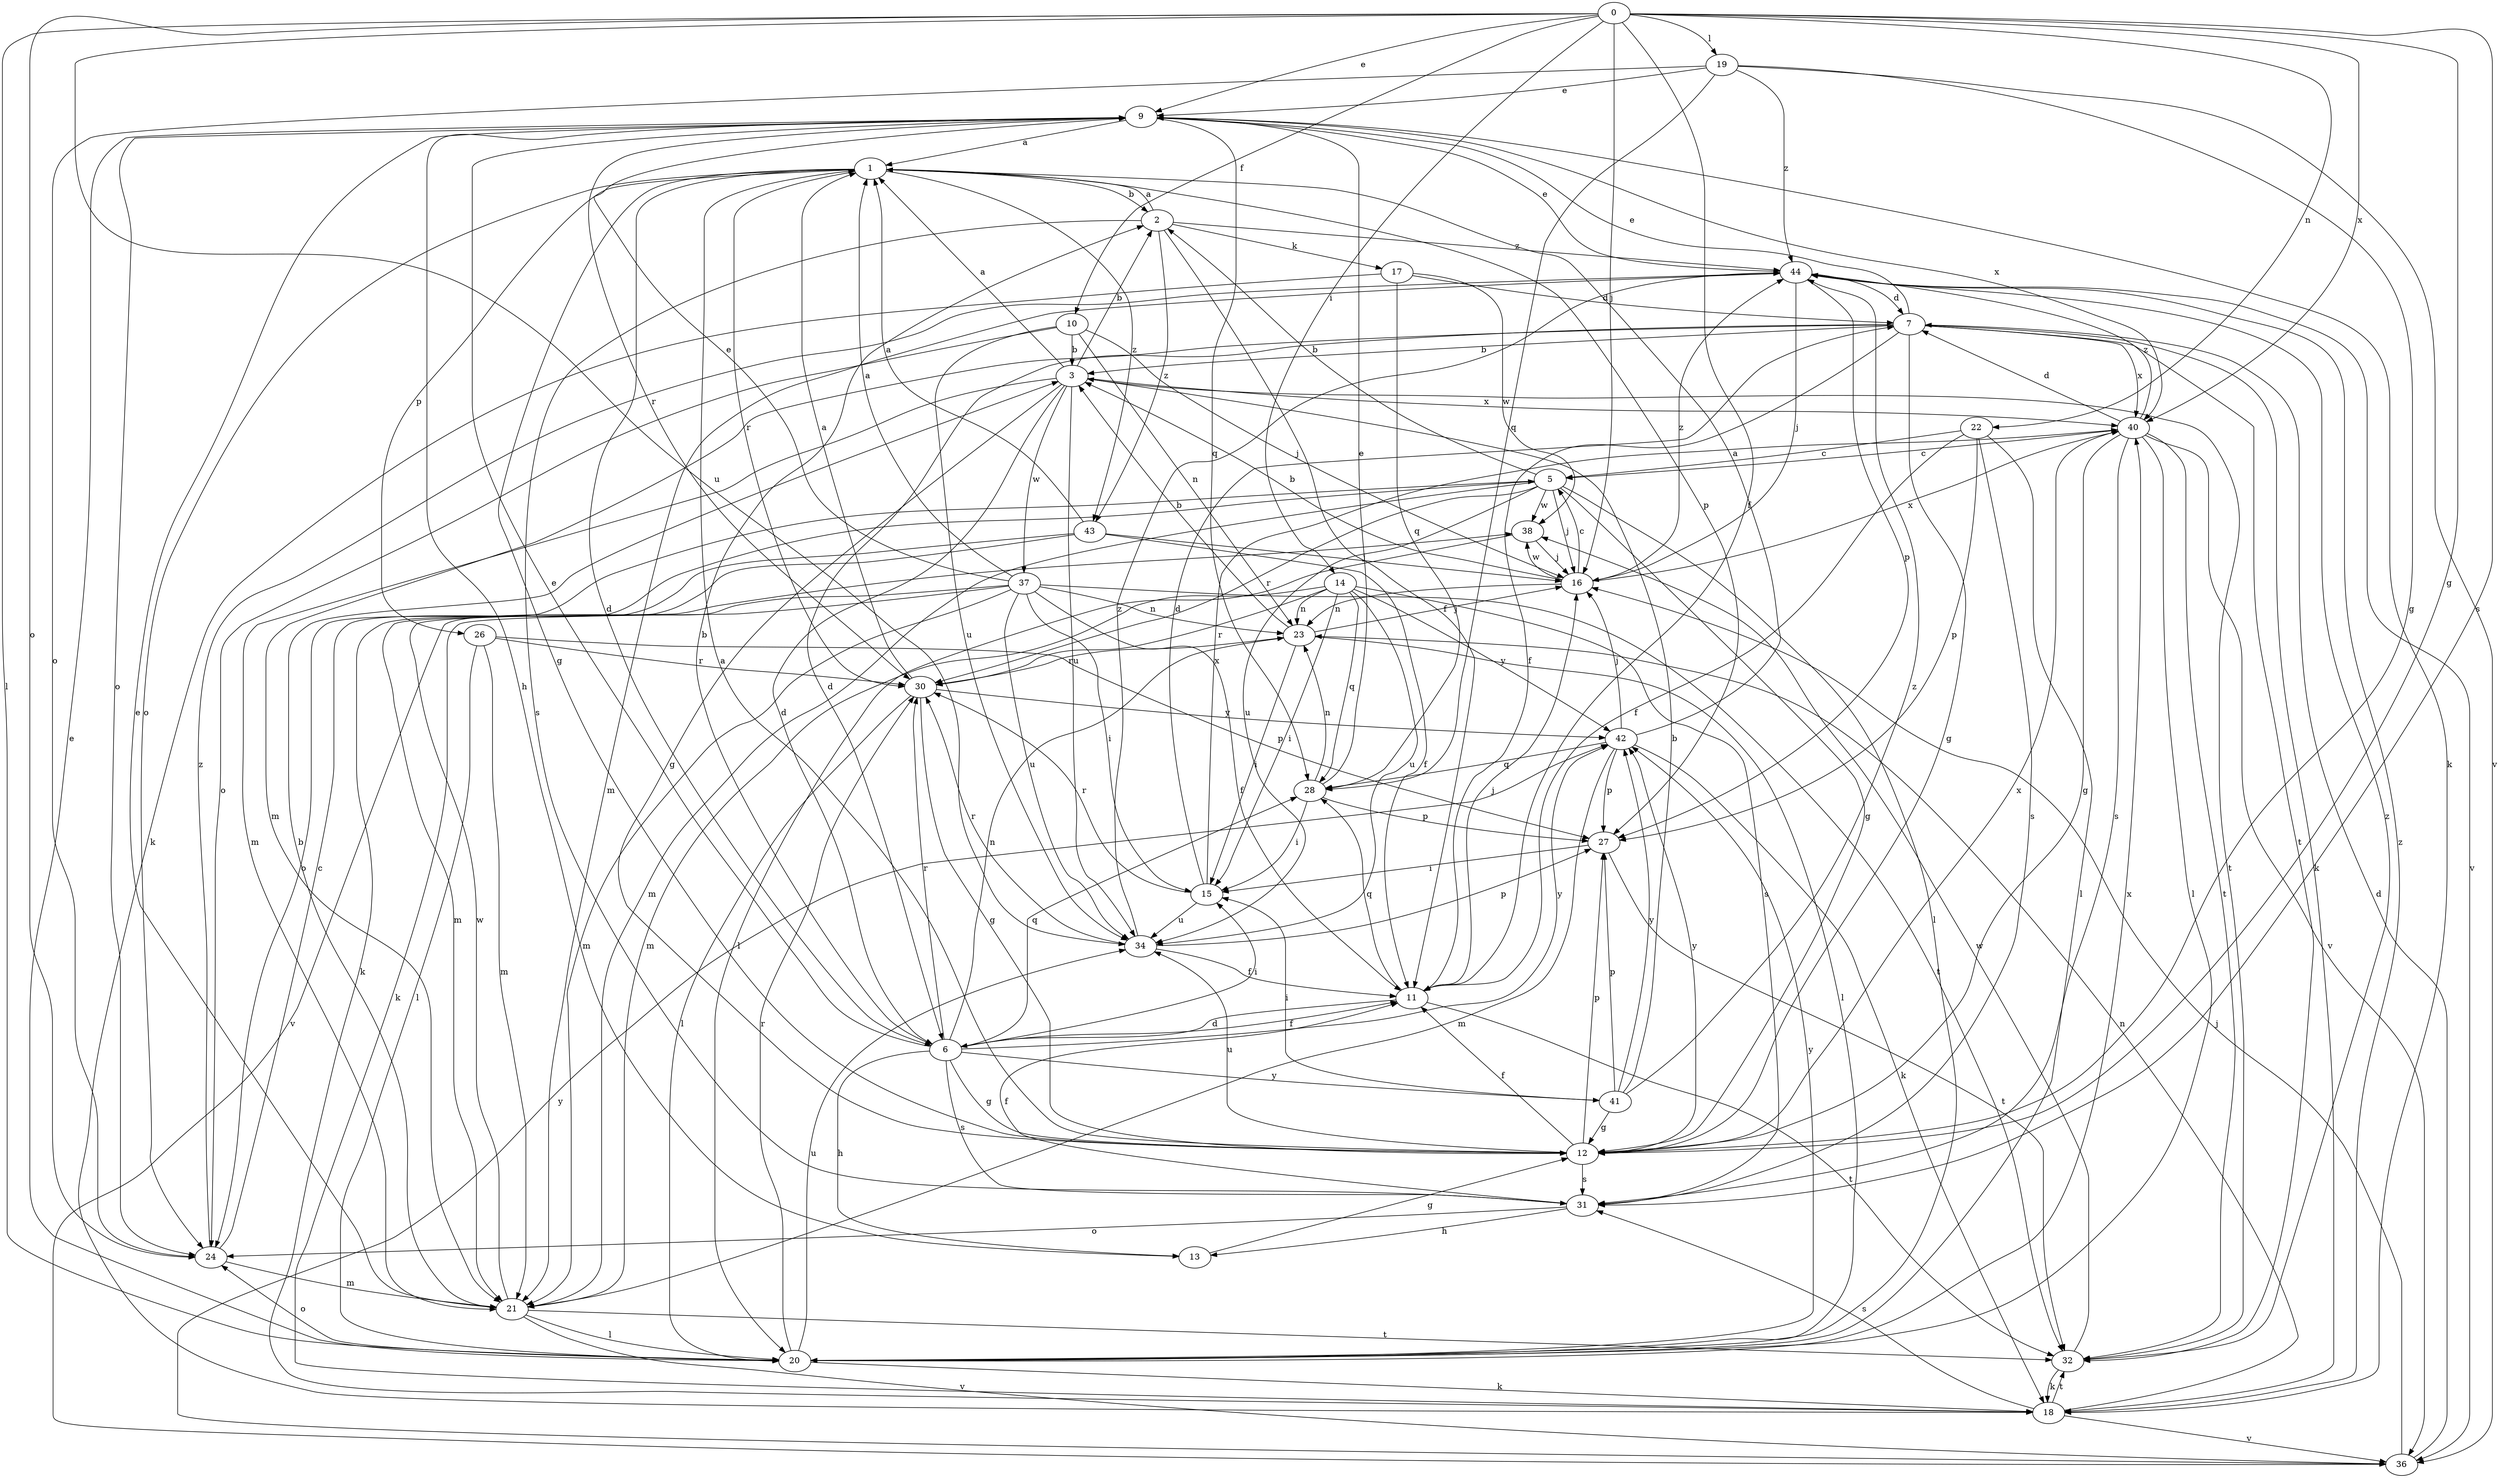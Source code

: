 strict digraph  {
0;
1;
2;
3;
5;
6;
7;
9;
10;
11;
12;
13;
14;
15;
16;
17;
18;
19;
20;
21;
22;
23;
24;
26;
27;
28;
30;
31;
32;
34;
36;
37;
38;
40;
41;
42;
43;
44;
0 -> 9  [label=e];
0 -> 10  [label=f];
0 -> 11  [label=f];
0 -> 12  [label=g];
0 -> 14  [label=i];
0 -> 16  [label=j];
0 -> 19  [label=l];
0 -> 20  [label=l];
0 -> 22  [label=n];
0 -> 24  [label=o];
0 -> 31  [label=s];
0 -> 34  [label=u];
0 -> 40  [label=x];
1 -> 2  [label=b];
1 -> 6  [label=d];
1 -> 12  [label=g];
1 -> 24  [label=o];
1 -> 26  [label=p];
1 -> 27  [label=p];
1 -> 30  [label=r];
1 -> 43  [label=z];
2 -> 1  [label=a];
2 -> 11  [label=f];
2 -> 17  [label=k];
2 -> 31  [label=s];
2 -> 43  [label=z];
2 -> 44  [label=z];
3 -> 1  [label=a];
3 -> 2  [label=b];
3 -> 6  [label=d];
3 -> 12  [label=g];
3 -> 21  [label=m];
3 -> 32  [label=t];
3 -> 34  [label=u];
3 -> 37  [label=w];
3 -> 40  [label=x];
5 -> 2  [label=b];
5 -> 12  [label=g];
5 -> 16  [label=j];
5 -> 20  [label=l];
5 -> 21  [label=m];
5 -> 24  [label=o];
5 -> 30  [label=r];
5 -> 34  [label=u];
5 -> 38  [label=w];
6 -> 2  [label=b];
6 -> 9  [label=e];
6 -> 11  [label=f];
6 -> 12  [label=g];
6 -> 13  [label=h];
6 -> 15  [label=i];
6 -> 23  [label=n];
6 -> 28  [label=q];
6 -> 30  [label=r];
6 -> 31  [label=s];
6 -> 41  [label=y];
6 -> 42  [label=y];
7 -> 3  [label=b];
7 -> 6  [label=d];
7 -> 9  [label=e];
7 -> 11  [label=f];
7 -> 12  [label=g];
7 -> 18  [label=k];
7 -> 21  [label=m];
7 -> 32  [label=t];
7 -> 40  [label=x];
9 -> 1  [label=a];
9 -> 13  [label=h];
9 -> 18  [label=k];
9 -> 24  [label=o];
9 -> 28  [label=q];
9 -> 30  [label=r];
9 -> 40  [label=x];
10 -> 3  [label=b];
10 -> 16  [label=j];
10 -> 23  [label=n];
10 -> 24  [label=o];
10 -> 34  [label=u];
11 -> 6  [label=d];
11 -> 16  [label=j];
11 -> 28  [label=q];
11 -> 32  [label=t];
12 -> 1  [label=a];
12 -> 11  [label=f];
12 -> 27  [label=p];
12 -> 31  [label=s];
12 -> 34  [label=u];
12 -> 40  [label=x];
12 -> 42  [label=y];
13 -> 12  [label=g];
14 -> 15  [label=i];
14 -> 21  [label=m];
14 -> 23  [label=n];
14 -> 28  [label=q];
14 -> 30  [label=r];
14 -> 31  [label=s];
14 -> 34  [label=u];
14 -> 42  [label=y];
15 -> 7  [label=d];
15 -> 30  [label=r];
15 -> 34  [label=u];
15 -> 40  [label=x];
16 -> 3  [label=b];
16 -> 5  [label=c];
16 -> 23  [label=n];
16 -> 38  [label=w];
16 -> 40  [label=x];
16 -> 44  [label=z];
17 -> 7  [label=d];
17 -> 18  [label=k];
17 -> 28  [label=q];
17 -> 38  [label=w];
18 -> 23  [label=n];
18 -> 31  [label=s];
18 -> 32  [label=t];
18 -> 36  [label=v];
18 -> 44  [label=z];
19 -> 9  [label=e];
19 -> 12  [label=g];
19 -> 24  [label=o];
19 -> 28  [label=q];
19 -> 36  [label=v];
19 -> 44  [label=z];
20 -> 9  [label=e];
20 -> 18  [label=k];
20 -> 24  [label=o];
20 -> 30  [label=r];
20 -> 34  [label=u];
20 -> 40  [label=x];
20 -> 42  [label=y];
21 -> 3  [label=b];
21 -> 9  [label=e];
21 -> 20  [label=l];
21 -> 32  [label=t];
21 -> 36  [label=v];
21 -> 38  [label=w];
22 -> 5  [label=c];
22 -> 11  [label=f];
22 -> 20  [label=l];
22 -> 27  [label=p];
22 -> 31  [label=s];
23 -> 3  [label=b];
23 -> 15  [label=i];
23 -> 16  [label=j];
23 -> 20  [label=l];
23 -> 30  [label=r];
24 -> 5  [label=c];
24 -> 21  [label=m];
24 -> 44  [label=z];
26 -> 20  [label=l];
26 -> 21  [label=m];
26 -> 27  [label=p];
26 -> 30  [label=r];
27 -> 15  [label=i];
27 -> 32  [label=t];
28 -> 9  [label=e];
28 -> 15  [label=i];
28 -> 23  [label=n];
28 -> 27  [label=p];
30 -> 1  [label=a];
30 -> 12  [label=g];
30 -> 20  [label=l];
30 -> 42  [label=y];
31 -> 11  [label=f];
31 -> 13  [label=h];
31 -> 24  [label=o];
32 -> 18  [label=k];
32 -> 38  [label=w];
32 -> 44  [label=z];
34 -> 11  [label=f];
34 -> 27  [label=p];
34 -> 30  [label=r];
34 -> 44  [label=z];
36 -> 7  [label=d];
36 -> 16  [label=j];
36 -> 42  [label=y];
37 -> 1  [label=a];
37 -> 9  [label=e];
37 -> 11  [label=f];
37 -> 15  [label=i];
37 -> 18  [label=k];
37 -> 21  [label=m];
37 -> 23  [label=n];
37 -> 32  [label=t];
37 -> 34  [label=u];
37 -> 36  [label=v];
38 -> 16  [label=j];
38 -> 20  [label=l];
40 -> 5  [label=c];
40 -> 7  [label=d];
40 -> 12  [label=g];
40 -> 20  [label=l];
40 -> 31  [label=s];
40 -> 32  [label=t];
40 -> 36  [label=v];
40 -> 44  [label=z];
41 -> 3  [label=b];
41 -> 12  [label=g];
41 -> 15  [label=i];
41 -> 27  [label=p];
41 -> 42  [label=y];
41 -> 44  [label=z];
42 -> 1  [label=a];
42 -> 16  [label=j];
42 -> 18  [label=k];
42 -> 21  [label=m];
42 -> 27  [label=p];
42 -> 28  [label=q];
43 -> 1  [label=a];
43 -> 11  [label=f];
43 -> 16  [label=j];
43 -> 18  [label=k];
43 -> 21  [label=m];
44 -> 7  [label=d];
44 -> 9  [label=e];
44 -> 16  [label=j];
44 -> 21  [label=m];
44 -> 27  [label=p];
44 -> 36  [label=v];
}
